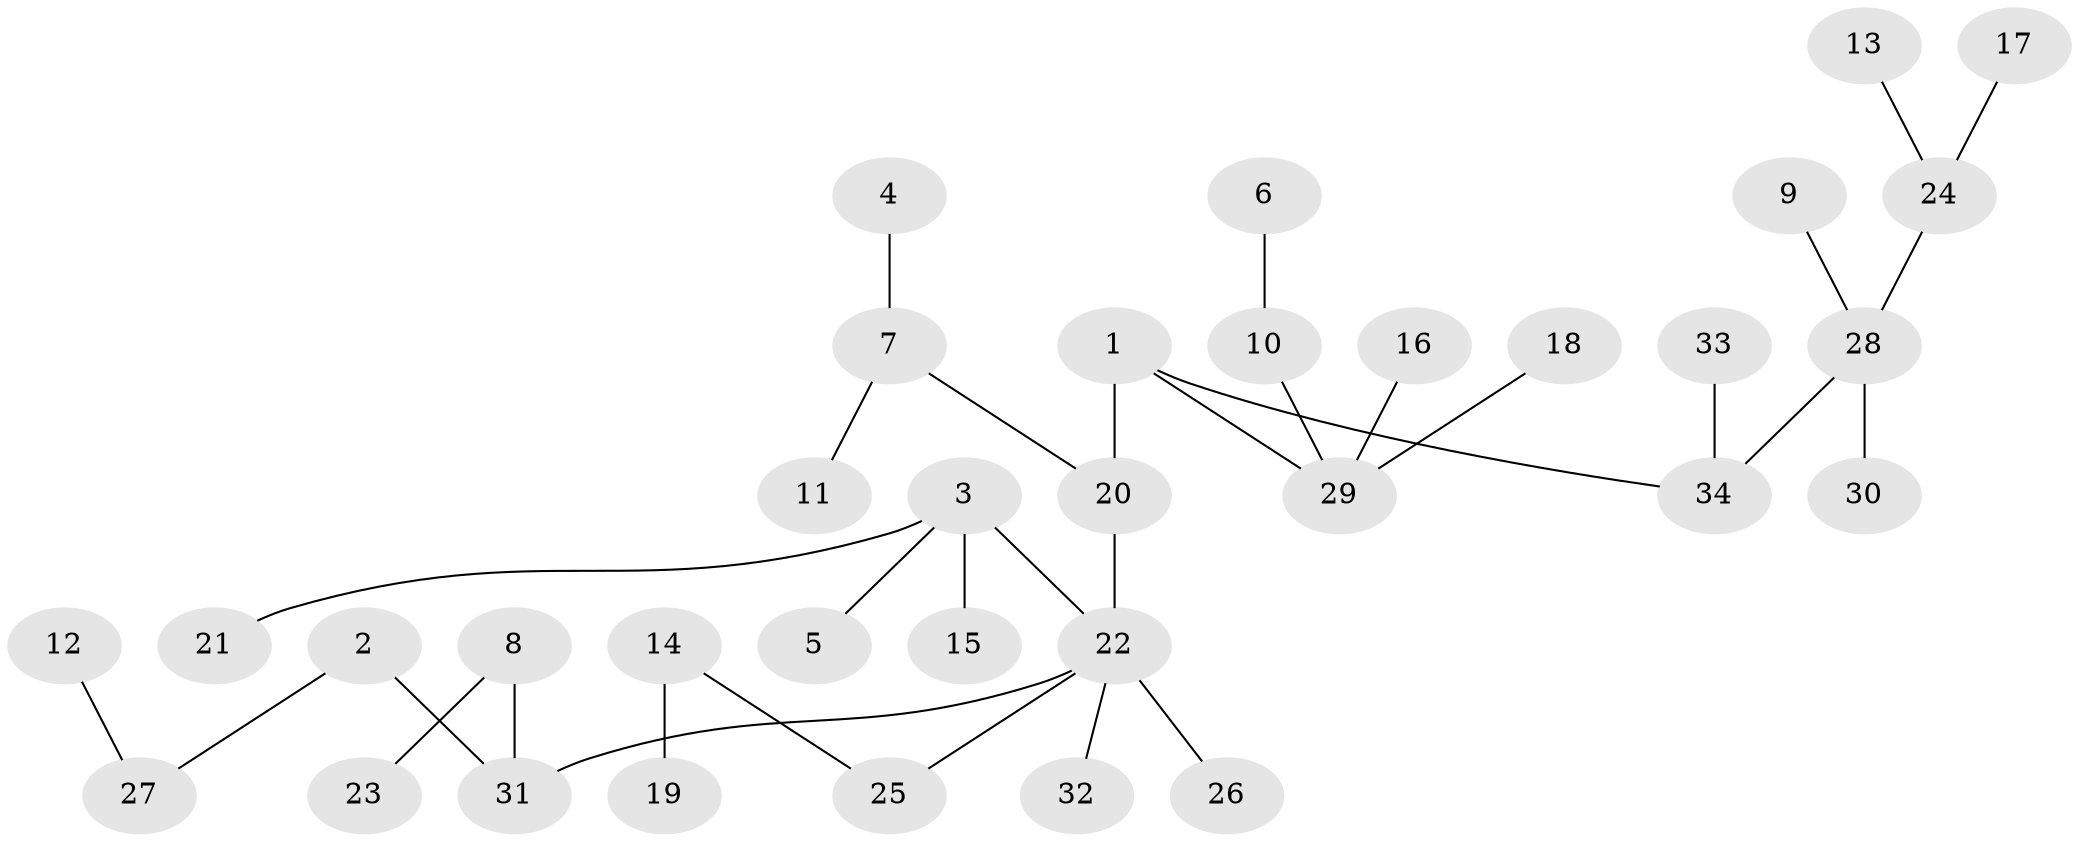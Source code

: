 // original degree distribution, {8: 0.012048192771084338, 4: 0.03614457831325301, 3: 0.13253012048192772, 5: 0.03614457831325301, 6: 0.024096385542168676, 2: 0.25301204819277107, 1: 0.5060240963855421}
// Generated by graph-tools (version 1.1) at 2025/37/03/04/25 23:37:25]
// undirected, 34 vertices, 33 edges
graph export_dot {
  node [color=gray90,style=filled];
  1;
  2;
  3;
  4;
  5;
  6;
  7;
  8;
  9;
  10;
  11;
  12;
  13;
  14;
  15;
  16;
  17;
  18;
  19;
  20;
  21;
  22;
  23;
  24;
  25;
  26;
  27;
  28;
  29;
  30;
  31;
  32;
  33;
  34;
  1 -- 20 [weight=1.0];
  1 -- 29 [weight=1.0];
  1 -- 34 [weight=1.0];
  2 -- 27 [weight=1.0];
  2 -- 31 [weight=1.0];
  3 -- 5 [weight=1.0];
  3 -- 15 [weight=1.0];
  3 -- 21 [weight=1.0];
  3 -- 22 [weight=1.0];
  4 -- 7 [weight=1.0];
  6 -- 10 [weight=1.0];
  7 -- 11 [weight=1.0];
  7 -- 20 [weight=1.0];
  8 -- 23 [weight=1.0];
  8 -- 31 [weight=1.0];
  9 -- 28 [weight=1.0];
  10 -- 29 [weight=1.0];
  12 -- 27 [weight=1.0];
  13 -- 24 [weight=1.0];
  14 -- 19 [weight=1.0];
  14 -- 25 [weight=1.0];
  16 -- 29 [weight=1.0];
  17 -- 24 [weight=1.0];
  18 -- 29 [weight=1.0];
  20 -- 22 [weight=1.0];
  22 -- 25 [weight=1.0];
  22 -- 26 [weight=1.0];
  22 -- 31 [weight=1.0];
  22 -- 32 [weight=1.0];
  24 -- 28 [weight=1.0];
  28 -- 30 [weight=1.0];
  28 -- 34 [weight=1.0];
  33 -- 34 [weight=1.0];
}
